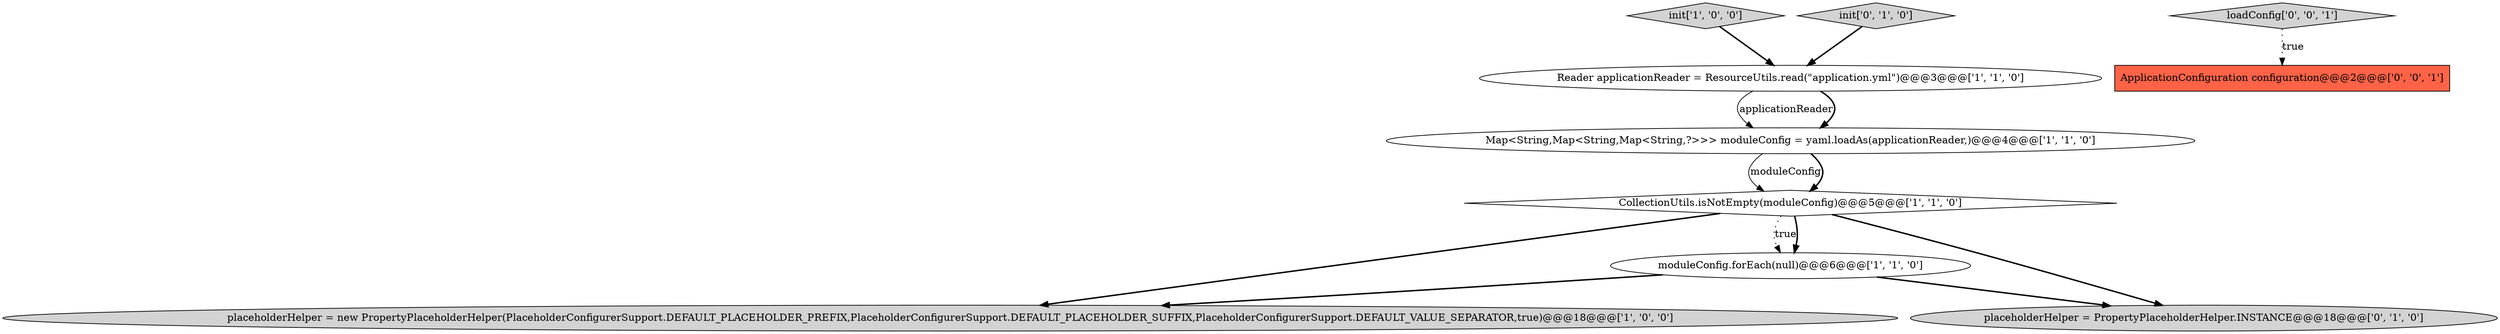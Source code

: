 digraph {
2 [style = filled, label = "CollectionUtils.isNotEmpty(moduleConfig)@@@5@@@['1', '1', '0']", fillcolor = white, shape = diamond image = "AAA0AAABBB1BBB"];
5 [style = filled, label = "init['1', '0', '0']", fillcolor = lightgray, shape = diamond image = "AAA0AAABBB1BBB"];
1 [style = filled, label = "Reader applicationReader = ResourceUtils.read(\"application.yml\")@@@3@@@['1', '1', '0']", fillcolor = white, shape = ellipse image = "AAA0AAABBB1BBB"];
8 [style = filled, label = "loadConfig['0', '0', '1']", fillcolor = lightgray, shape = diamond image = "AAA0AAABBB3BBB"];
4 [style = filled, label = "Map<String,Map<String,Map<String,?>>> moduleConfig = yaml.loadAs(applicationReader,)@@@4@@@['1', '1', '0']", fillcolor = white, shape = ellipse image = "AAA0AAABBB1BBB"];
3 [style = filled, label = "moduleConfig.forEach(null)@@@6@@@['1', '1', '0']", fillcolor = white, shape = ellipse image = "AAA0AAABBB1BBB"];
0 [style = filled, label = "placeholderHelper = new PropertyPlaceholderHelper(PlaceholderConfigurerSupport.DEFAULT_PLACEHOLDER_PREFIX,PlaceholderConfigurerSupport.DEFAULT_PLACEHOLDER_SUFFIX,PlaceholderConfigurerSupport.DEFAULT_VALUE_SEPARATOR,true)@@@18@@@['1', '0', '0']", fillcolor = lightgray, shape = ellipse image = "AAA0AAABBB1BBB"];
7 [style = filled, label = "placeholderHelper = PropertyPlaceholderHelper.INSTANCE@@@18@@@['0', '1', '0']", fillcolor = lightgray, shape = ellipse image = "AAA0AAABBB2BBB"];
9 [style = filled, label = "ApplicationConfiguration configuration@@@2@@@['0', '0', '1']", fillcolor = tomato, shape = box image = "AAA0AAABBB3BBB"];
6 [style = filled, label = "init['0', '1', '0']", fillcolor = lightgray, shape = diamond image = "AAA0AAABBB2BBB"];
2->0 [style = bold, label=""];
1->4 [style = solid, label="applicationReader"];
2->3 [style = dotted, label="true"];
8->9 [style = dotted, label="true"];
3->0 [style = bold, label=""];
6->1 [style = bold, label=""];
3->7 [style = bold, label=""];
4->2 [style = solid, label="moduleConfig"];
2->7 [style = bold, label=""];
4->2 [style = bold, label=""];
1->4 [style = bold, label=""];
2->3 [style = bold, label=""];
5->1 [style = bold, label=""];
}
